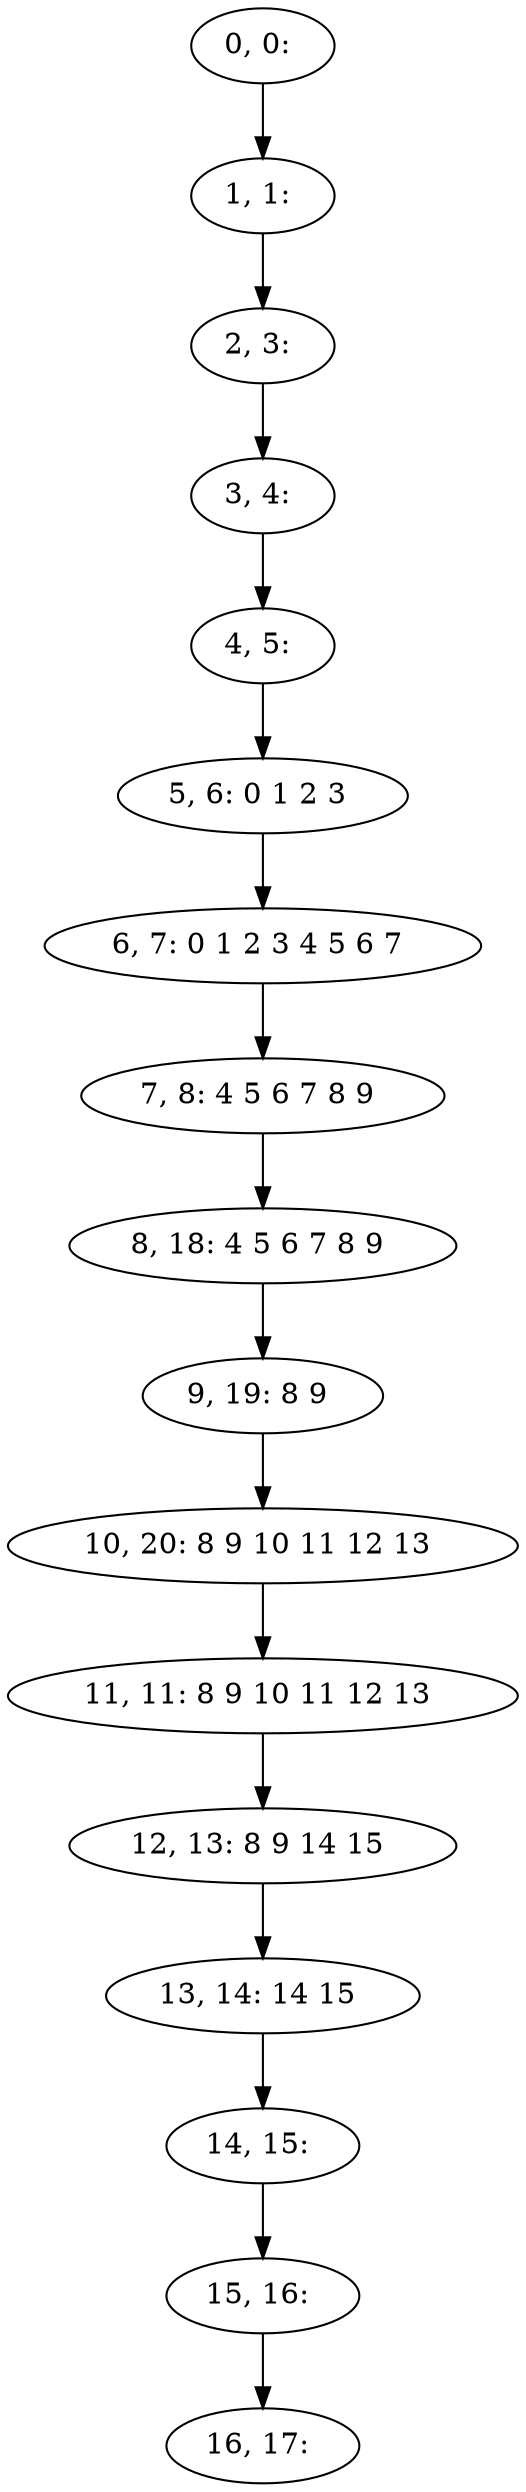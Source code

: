 digraph G {
0[label="0, 0: "];
1[label="1, 1: "];
2[label="2, 3: "];
3[label="3, 4: "];
4[label="4, 5: "];
5[label="5, 6: 0 1 2 3 "];
6[label="6, 7: 0 1 2 3 4 5 6 7 "];
7[label="7, 8: 4 5 6 7 8 9 "];
8[label="8, 18: 4 5 6 7 8 9 "];
9[label="9, 19: 8 9 "];
10[label="10, 20: 8 9 10 11 12 13 "];
11[label="11, 11: 8 9 10 11 12 13 "];
12[label="12, 13: 8 9 14 15 "];
13[label="13, 14: 14 15 "];
14[label="14, 15: "];
15[label="15, 16: "];
16[label="16, 17: "];
0->1 ;
1->2 ;
2->3 ;
3->4 ;
4->5 ;
5->6 ;
6->7 ;
7->8 ;
8->9 ;
9->10 ;
10->11 ;
11->12 ;
12->13 ;
13->14 ;
14->15 ;
15->16 ;
}
